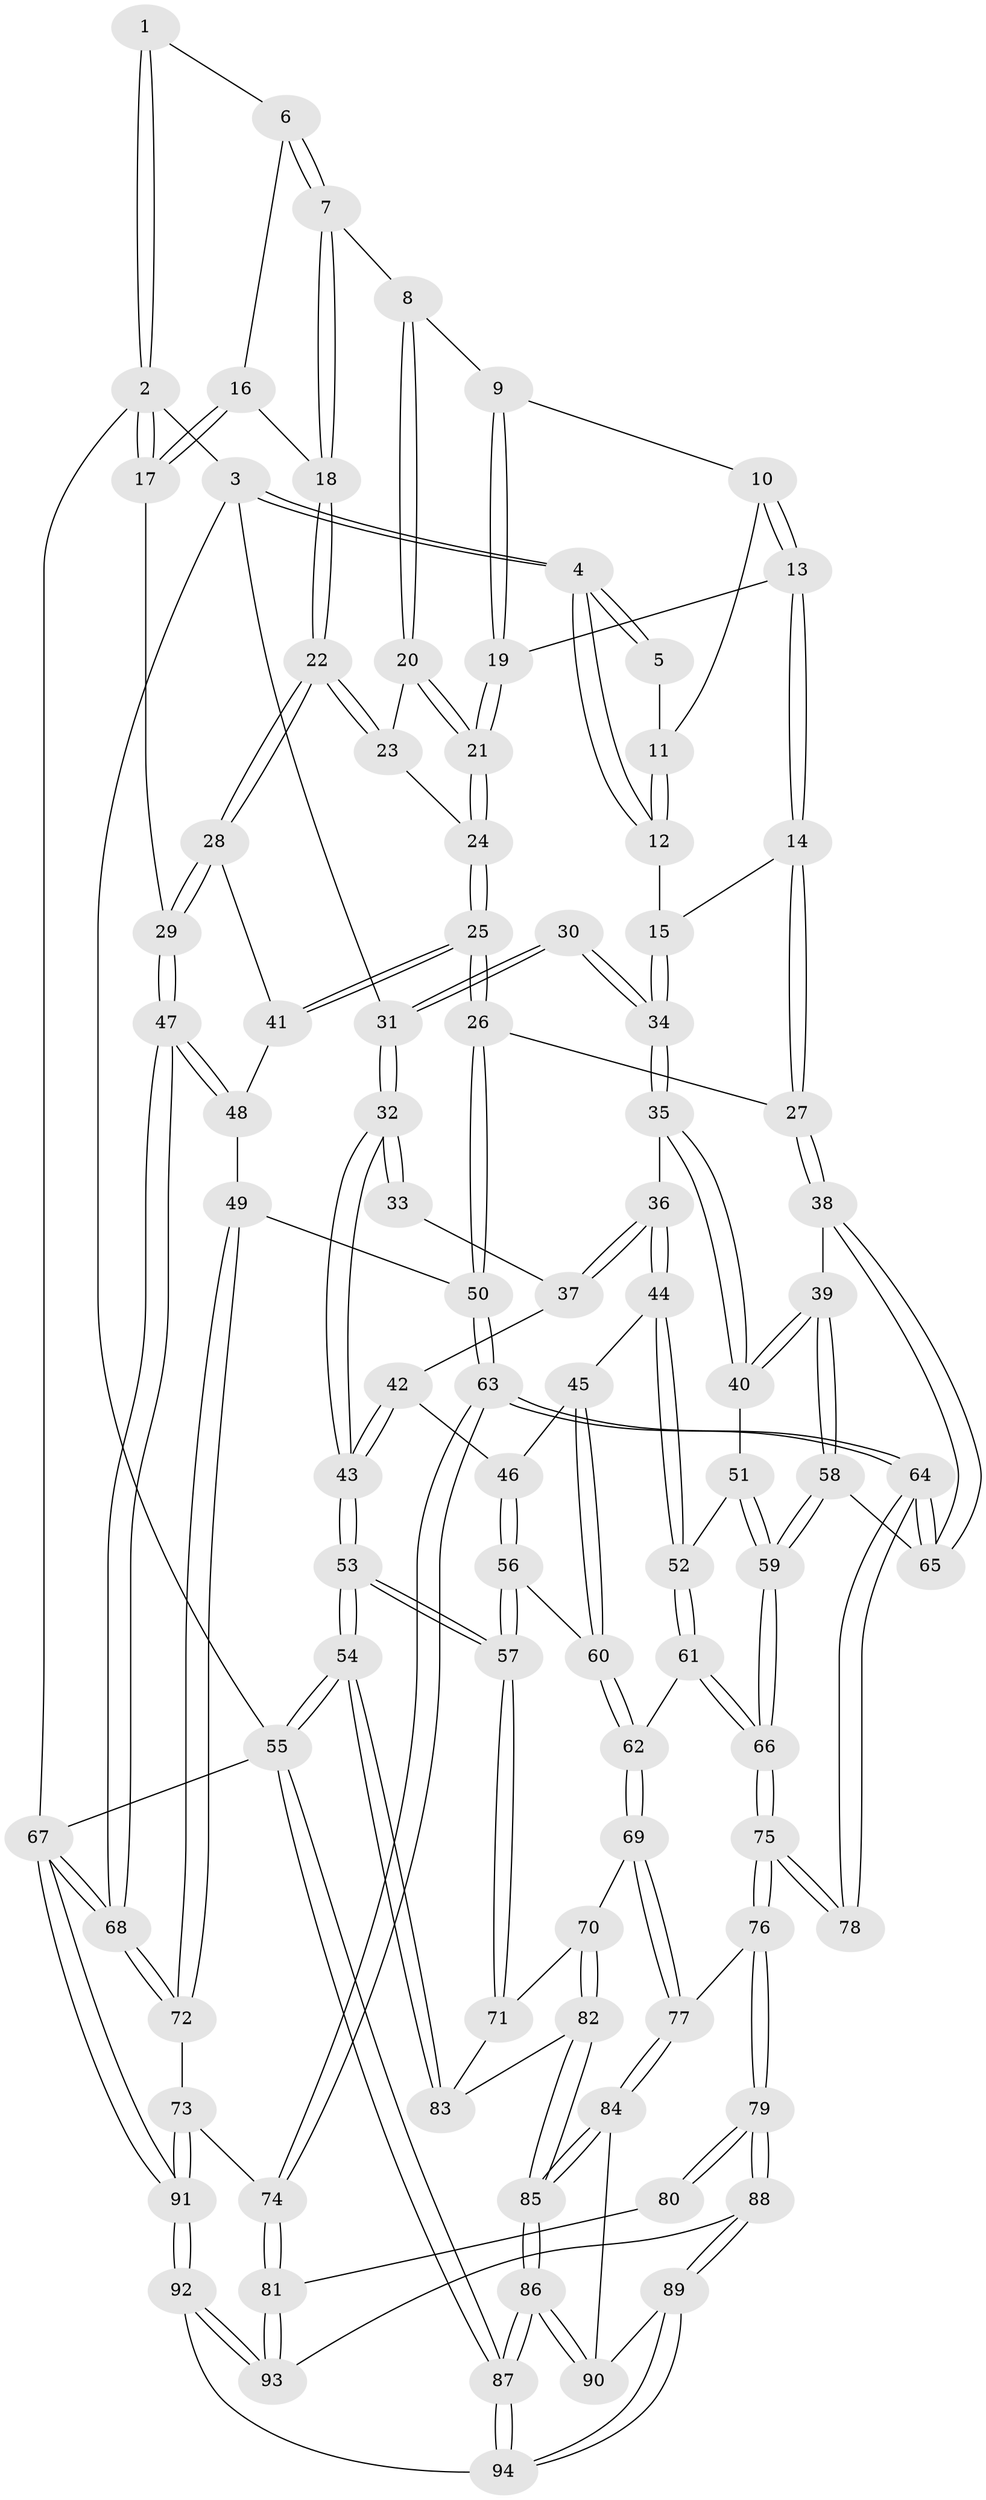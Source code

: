 // coarse degree distribution, {4: 0.1724137931034483, 3: 0.5862068965517241, 2: 0.1724137931034483, 5: 0.06896551724137931}
// Generated by graph-tools (version 1.1) at 2025/54/03/04/25 22:54:15]
// undirected, 94 vertices, 232 edges
graph export_dot {
  node [color=gray90,style=filled];
  1 [pos="+0.7271293042111243+0"];
  2 [pos="+1+0"];
  3 [pos="+0+0"];
  4 [pos="+0+0"];
  5 [pos="+0.4495075080398945+0"];
  6 [pos="+0.7296724506223815+0.07972659390124615"];
  7 [pos="+0.7132170704319278+0.09903664755626589"];
  8 [pos="+0.6987217729498063+0.11219072418711257"];
  9 [pos="+0.6620114131468822+0.1212022163377401"];
  10 [pos="+0.5795621447399194+0.0733344570627744"];
  11 [pos="+0.4551204823001369+0"];
  12 [pos="+0.3872640666390622+0.16011010337189874"];
  13 [pos="+0.49362601458974176+0.23961277854134477"];
  14 [pos="+0.4044086045089601+0.24702232628773174"];
  15 [pos="+0.38157183447482146+0.24025833014541323"];
  16 [pos="+0.8515407623577559+0.10805098225465389"];
  17 [pos="+1+0"];
  18 [pos="+0.8628349655620043+0.26640740802591034"];
  19 [pos="+0.5734529659655251+0.24451255668250518"];
  20 [pos="+0.7357664959203962+0.23852933402052925"];
  21 [pos="+0.6125421959088792+0.28143789883332526"];
  22 [pos="+0.8700496026551809+0.303792976883251"];
  23 [pos="+0.7671023952093604+0.2609136921121116"];
  24 [pos="+0.6421105903120983+0.358923282922814"];
  25 [pos="+0.659782087734569+0.4541142171639174"];
  26 [pos="+0.6483251774987457+0.4692453639394471"];
  27 [pos="+0.5646509803149037+0.48090893194354495"];
  28 [pos="+0.8969481908179338+0.33740969513299496"];
  29 [pos="+1+0.3780863660263777"];
  30 [pos="+0.3122547424747123+0.253887694214444"];
  31 [pos="+0+0"];
  32 [pos="+0+0.07939667553197259"];
  33 [pos="+0.1082143325334896+0.2908642449216991"];
  34 [pos="+0.34182717964170656+0.2648732808508126"];
  35 [pos="+0.30985649393008885+0.35888654527785"];
  36 [pos="+0.26568061443118013+0.40645372537474755"];
  37 [pos="+0.14451887543185288+0.3952390775381597"];
  38 [pos="+0.5323041494053412+0.5055269047078956"];
  39 [pos="+0.4970595314605813+0.5118680114242646"];
  40 [pos="+0.4353905123660613+0.5038494033301155"];
  41 [pos="+0.7746499051810868+0.4166754384502954"];
  42 [pos="+0.07148655831224572+0.4367393738685542"];
  43 [pos="+0+0.34674373583837015"];
  44 [pos="+0.2506210348920639+0.49204944529845596"];
  45 [pos="+0.20958833924961398+0.5205486806488219"];
  46 [pos="+0.09596356070271676+0.49836028113192776"];
  47 [pos="+1+0.6709220112881781"];
  48 [pos="+0.8068240339734195+0.49259895859892117"];
  49 [pos="+0.8281255928553967+0.6192440644293268"];
  50 [pos="+0.7069990055488559+0.6109611030032247"];
  51 [pos="+0.4011117690283262+0.5330713983959052"];
  52 [pos="+0.3023895494577771+0.5555581355800758"];
  53 [pos="+0+0.6890039726961434"];
  54 [pos="+0+0.8952492896329576"];
  55 [pos="+0+1"];
  56 [pos="+0.06339682955538145+0.5903525777755063"];
  57 [pos="+0+0.6744164942830754"];
  58 [pos="+0.4187361981956686+0.6646615937728982"];
  59 [pos="+0.39105389935793083+0.6814278419286122"];
  60 [pos="+0.17156008956902458+0.6075752038801174"];
  61 [pos="+0.3052574755241011+0.5856093531211577"];
  62 [pos="+0.1963673773391971+0.6595962679650094"];
  63 [pos="+0.6409720810831885+0.7456244440420836"];
  64 [pos="+0.603475002547466+0.7267087969350102"];
  65 [pos="+0.5355333237040224+0.6483257398754482"];
  66 [pos="+0.37539996913361984+0.6978315321430226"];
  67 [pos="+1+1"];
  68 [pos="+1+0.6806058468804547"];
  69 [pos="+0.20038293188508052+0.7284659916474718"];
  70 [pos="+0.1490385339844133+0.7457735770706947"];
  71 [pos="+0.13393599045350044+0.7413659405818522"];
  72 [pos="+1+0.6714677246278159"];
  73 [pos="+0.6560187161475803+0.7891436489258555"];
  74 [pos="+0.6530991221532626+0.7875551986919022"];
  75 [pos="+0.3711834025544905+0.7151115327121722"];
  76 [pos="+0.3366581138133829+0.7663943160711159"];
  77 [pos="+0.29277934640796777+0.7718207918337789"];
  78 [pos="+0.4958335642356686+0.7404156828508488"];
  79 [pos="+0.40594837494846986+0.8626427677546409"];
  80 [pos="+0.4853904331760417+0.8000944567512128"];
  81 [pos="+0.6439337819541827+0.796390612847415"];
  82 [pos="+0.12739214407626484+0.822306244932429"];
  83 [pos="+0.04763340306550252+0.8310884847618764"];
  84 [pos="+0.23332311036576178+0.8892845163653268"];
  85 [pos="+0.1391036158328482+0.9535815636681876"];
  86 [pos="+0+1"];
  87 [pos="+0+1"];
  88 [pos="+0.42119229075336506+0.8978488956465478"];
  89 [pos="+0.39301875964532007+0.9609654516007236"];
  90 [pos="+0.3097942523648272+0.9498913412669073"];
  91 [pos="+1+1"];
  92 [pos="+0.6659992601374712+1"];
  93 [pos="+0.5551721335258419+0.9033651108779902"];
  94 [pos="+0.4046124671992158+1"];
  1 -- 2;
  1 -- 2;
  1 -- 6;
  2 -- 3;
  2 -- 17;
  2 -- 17;
  2 -- 67;
  3 -- 4;
  3 -- 4;
  3 -- 31;
  3 -- 55;
  4 -- 5;
  4 -- 5;
  4 -- 12;
  4 -- 12;
  5 -- 11;
  6 -- 7;
  6 -- 7;
  6 -- 16;
  7 -- 8;
  7 -- 18;
  7 -- 18;
  8 -- 9;
  8 -- 20;
  8 -- 20;
  9 -- 10;
  9 -- 19;
  9 -- 19;
  10 -- 11;
  10 -- 13;
  10 -- 13;
  11 -- 12;
  11 -- 12;
  12 -- 15;
  13 -- 14;
  13 -- 14;
  13 -- 19;
  14 -- 15;
  14 -- 27;
  14 -- 27;
  15 -- 34;
  15 -- 34;
  16 -- 17;
  16 -- 17;
  16 -- 18;
  17 -- 29;
  18 -- 22;
  18 -- 22;
  19 -- 21;
  19 -- 21;
  20 -- 21;
  20 -- 21;
  20 -- 23;
  21 -- 24;
  21 -- 24;
  22 -- 23;
  22 -- 23;
  22 -- 28;
  22 -- 28;
  23 -- 24;
  24 -- 25;
  24 -- 25;
  25 -- 26;
  25 -- 26;
  25 -- 41;
  25 -- 41;
  26 -- 27;
  26 -- 50;
  26 -- 50;
  27 -- 38;
  27 -- 38;
  28 -- 29;
  28 -- 29;
  28 -- 41;
  29 -- 47;
  29 -- 47;
  30 -- 31;
  30 -- 31;
  30 -- 34;
  30 -- 34;
  31 -- 32;
  31 -- 32;
  32 -- 33;
  32 -- 33;
  32 -- 43;
  32 -- 43;
  33 -- 37;
  34 -- 35;
  34 -- 35;
  35 -- 36;
  35 -- 40;
  35 -- 40;
  36 -- 37;
  36 -- 37;
  36 -- 44;
  36 -- 44;
  37 -- 42;
  38 -- 39;
  38 -- 65;
  38 -- 65;
  39 -- 40;
  39 -- 40;
  39 -- 58;
  39 -- 58;
  40 -- 51;
  41 -- 48;
  42 -- 43;
  42 -- 43;
  42 -- 46;
  43 -- 53;
  43 -- 53;
  44 -- 45;
  44 -- 52;
  44 -- 52;
  45 -- 46;
  45 -- 60;
  45 -- 60;
  46 -- 56;
  46 -- 56;
  47 -- 48;
  47 -- 48;
  47 -- 68;
  47 -- 68;
  48 -- 49;
  49 -- 50;
  49 -- 72;
  49 -- 72;
  50 -- 63;
  50 -- 63;
  51 -- 52;
  51 -- 59;
  51 -- 59;
  52 -- 61;
  52 -- 61;
  53 -- 54;
  53 -- 54;
  53 -- 57;
  53 -- 57;
  54 -- 55;
  54 -- 55;
  54 -- 83;
  54 -- 83;
  55 -- 87;
  55 -- 87;
  55 -- 67;
  56 -- 57;
  56 -- 57;
  56 -- 60;
  57 -- 71;
  57 -- 71;
  58 -- 59;
  58 -- 59;
  58 -- 65;
  59 -- 66;
  59 -- 66;
  60 -- 62;
  60 -- 62;
  61 -- 62;
  61 -- 66;
  61 -- 66;
  62 -- 69;
  62 -- 69;
  63 -- 64;
  63 -- 64;
  63 -- 74;
  63 -- 74;
  64 -- 65;
  64 -- 65;
  64 -- 78;
  64 -- 78;
  66 -- 75;
  66 -- 75;
  67 -- 68;
  67 -- 68;
  67 -- 91;
  67 -- 91;
  68 -- 72;
  68 -- 72;
  69 -- 70;
  69 -- 77;
  69 -- 77;
  70 -- 71;
  70 -- 82;
  70 -- 82;
  71 -- 83;
  72 -- 73;
  73 -- 74;
  73 -- 91;
  73 -- 91;
  74 -- 81;
  74 -- 81;
  75 -- 76;
  75 -- 76;
  75 -- 78;
  75 -- 78;
  76 -- 77;
  76 -- 79;
  76 -- 79;
  77 -- 84;
  77 -- 84;
  79 -- 80;
  79 -- 80;
  79 -- 88;
  79 -- 88;
  80 -- 81;
  81 -- 93;
  81 -- 93;
  82 -- 83;
  82 -- 85;
  82 -- 85;
  84 -- 85;
  84 -- 85;
  84 -- 90;
  85 -- 86;
  85 -- 86;
  86 -- 87;
  86 -- 87;
  86 -- 90;
  86 -- 90;
  87 -- 94;
  87 -- 94;
  88 -- 89;
  88 -- 89;
  88 -- 93;
  89 -- 90;
  89 -- 94;
  89 -- 94;
  91 -- 92;
  91 -- 92;
  92 -- 93;
  92 -- 93;
  92 -- 94;
}
